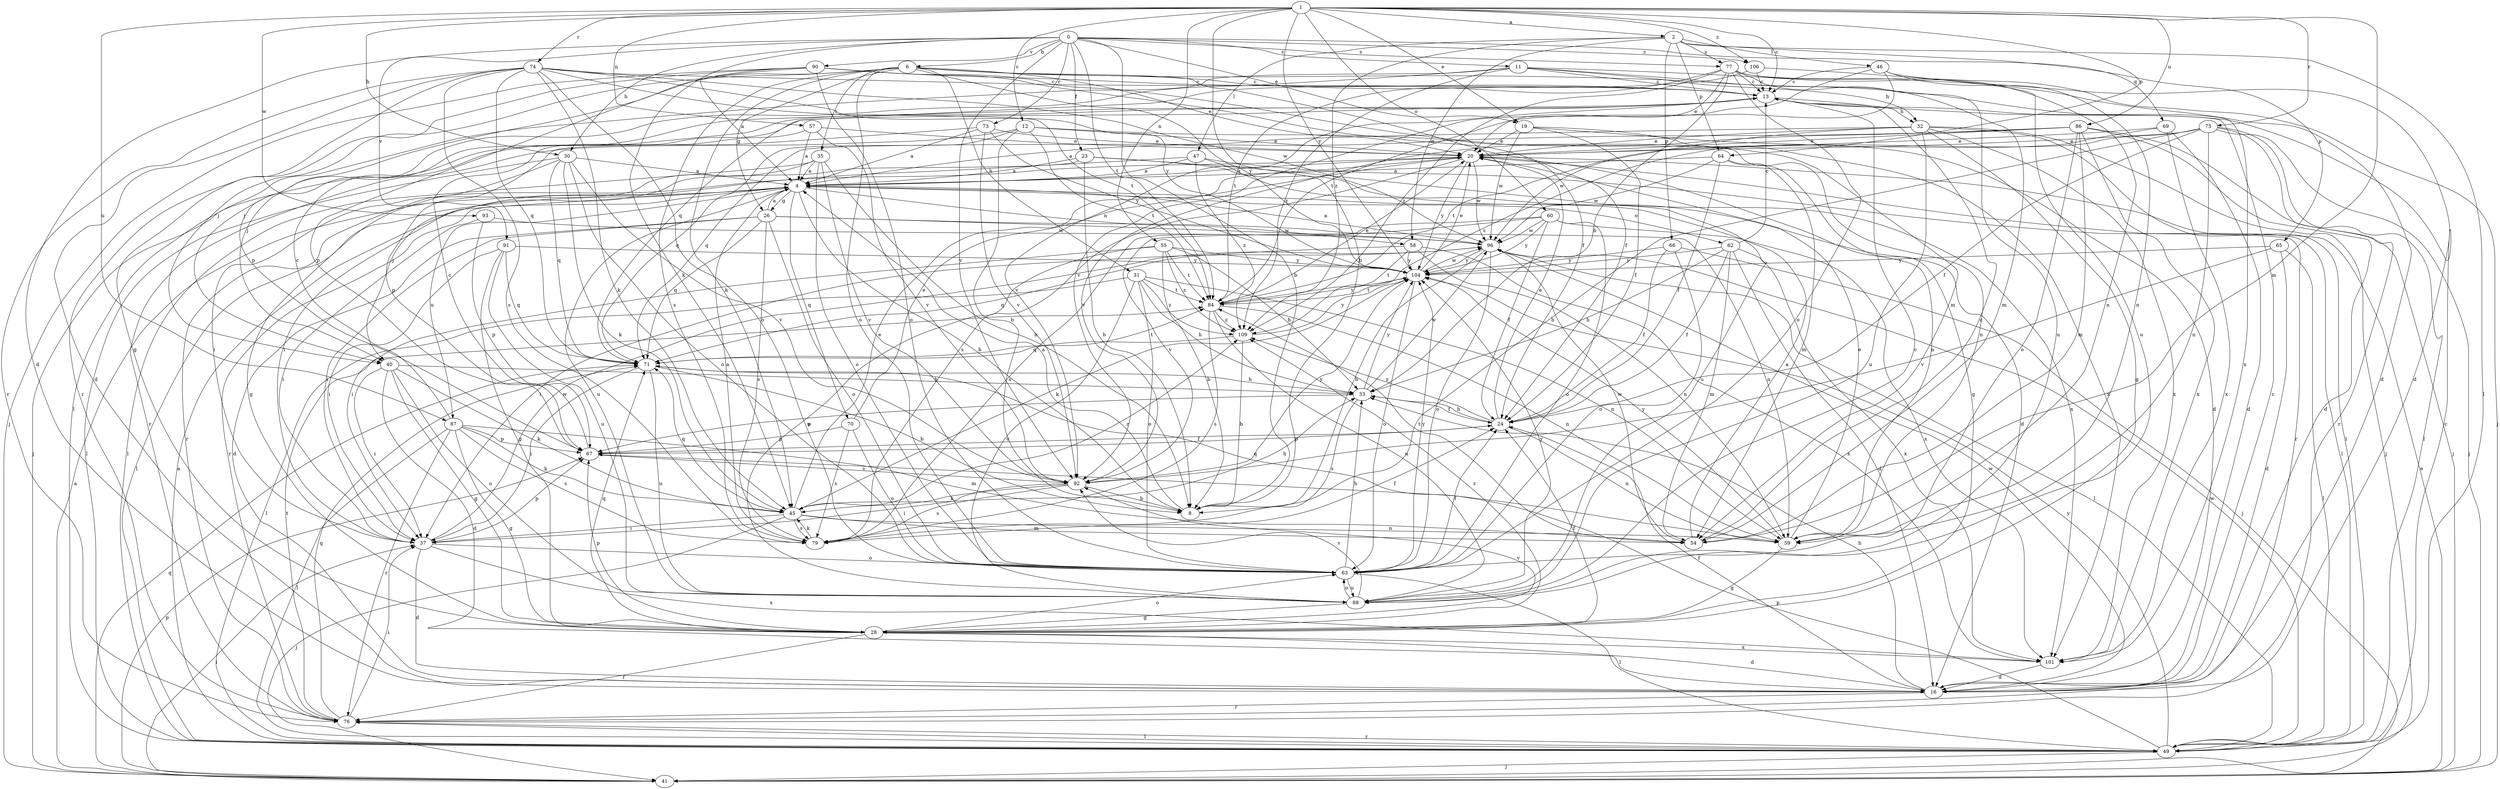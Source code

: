strict digraph  {
0;
1;
2;
4;
6;
8;
11;
12;
13;
16;
19;
20;
23;
24;
26;
28;
30;
31;
32;
33;
35;
37;
40;
41;
45;
46;
47;
49;
54;
55;
57;
58;
59;
60;
62;
63;
64;
65;
66;
67;
69;
70;
71;
73;
74;
75;
76;
77;
79;
84;
86;
87;
88;
90;
91;
92;
93;
96;
101;
104;
106;
109;
0 -> 6  [label=b];
0 -> 8  [label=b];
0 -> 11  [label=c];
0 -> 16  [label=d];
0 -> 19  [label=e];
0 -> 23  [label=f];
0 -> 30  [label=h];
0 -> 45  [label=k];
0 -> 69  [label=q];
0 -> 73  [label=r];
0 -> 77  [label=s];
0 -> 84  [label=t];
0 -> 90  [label=v];
0 -> 91  [label=v];
0 -> 92  [label=v];
0 -> 106  [label=z];
1 -> 2  [label=a];
1 -> 8  [label=b];
1 -> 12  [label=c];
1 -> 13  [label=c];
1 -> 19  [label=e];
1 -> 30  [label=h];
1 -> 54  [label=m];
1 -> 55  [label=n];
1 -> 57  [label=n];
1 -> 60  [label=o];
1 -> 64  [label=p];
1 -> 74  [label=r];
1 -> 75  [label=r];
1 -> 86  [label=u];
1 -> 87  [label=u];
1 -> 93  [label=w];
1 -> 104  [label=y];
1 -> 106  [label=z];
2 -> 46  [label=l];
2 -> 47  [label=l];
2 -> 49  [label=l];
2 -> 58  [label=n];
2 -> 64  [label=p];
2 -> 65  [label=p];
2 -> 66  [label=p];
2 -> 77  [label=s];
2 -> 109  [label=z];
4 -> 8  [label=b];
4 -> 26  [label=g];
4 -> 49  [label=l];
4 -> 58  [label=n];
4 -> 62  [label=o];
4 -> 70  [label=q];
4 -> 76  [label=r];
4 -> 87  [label=u];
4 -> 88  [label=u];
6 -> 13  [label=c];
6 -> 20  [label=e];
6 -> 24  [label=f];
6 -> 26  [label=g];
6 -> 31  [label=h];
6 -> 35  [label=i];
6 -> 40  [label=j];
6 -> 45  [label=k];
6 -> 63  [label=o];
6 -> 67  [label=p];
6 -> 79  [label=s];
6 -> 101  [label=x];
6 -> 104  [label=y];
8 -> 4  [label=a];
11 -> 13  [label=c];
11 -> 32  [label=h];
11 -> 40  [label=j];
11 -> 49  [label=l];
11 -> 54  [label=m];
11 -> 59  [label=n];
11 -> 109  [label=z];
12 -> 8  [label=b];
12 -> 20  [label=e];
12 -> 59  [label=n];
12 -> 71  [label=q];
12 -> 76  [label=r];
12 -> 84  [label=t];
13 -> 32  [label=h];
13 -> 40  [label=j];
13 -> 92  [label=v];
16 -> 13  [label=c];
16 -> 24  [label=f];
16 -> 33  [label=h];
16 -> 76  [label=r];
16 -> 96  [label=w];
19 -> 16  [label=d];
19 -> 20  [label=e];
19 -> 24  [label=f];
19 -> 96  [label=w];
19 -> 101  [label=x];
20 -> 4  [label=a];
20 -> 49  [label=l];
20 -> 59  [label=n];
20 -> 76  [label=r];
20 -> 79  [label=s];
20 -> 96  [label=w];
20 -> 104  [label=y];
23 -> 4  [label=a];
23 -> 8  [label=b];
23 -> 16  [label=d];
23 -> 40  [label=j];
23 -> 101  [label=x];
24 -> 20  [label=e];
24 -> 33  [label=h];
24 -> 59  [label=n];
24 -> 67  [label=p];
24 -> 109  [label=z];
26 -> 4  [label=a];
26 -> 16  [label=d];
26 -> 37  [label=i];
26 -> 59  [label=n];
26 -> 63  [label=o];
26 -> 71  [label=q];
26 -> 79  [label=s];
26 -> 96  [label=w];
28 -> 16  [label=d];
28 -> 24  [label=f];
28 -> 63  [label=o];
28 -> 67  [label=p];
28 -> 71  [label=q];
28 -> 76  [label=r];
28 -> 92  [label=v];
28 -> 101  [label=x];
28 -> 109  [label=z];
30 -> 4  [label=a];
30 -> 28  [label=g];
30 -> 45  [label=k];
30 -> 49  [label=l];
30 -> 63  [label=o];
30 -> 71  [label=q];
30 -> 92  [label=v];
31 -> 33  [label=h];
31 -> 49  [label=l];
31 -> 59  [label=n];
31 -> 63  [label=o];
31 -> 84  [label=t];
31 -> 88  [label=u];
31 -> 109  [label=z];
32 -> 20  [label=e];
32 -> 28  [label=g];
32 -> 41  [label=j];
32 -> 49  [label=l];
32 -> 71  [label=q];
32 -> 88  [label=u];
32 -> 96  [label=w];
32 -> 101  [label=x];
33 -> 24  [label=f];
33 -> 67  [label=p];
33 -> 79  [label=s];
33 -> 96  [label=w];
33 -> 104  [label=y];
35 -> 4  [label=a];
35 -> 8  [label=b];
35 -> 37  [label=i];
35 -> 49  [label=l];
35 -> 63  [label=o];
35 -> 92  [label=v];
37 -> 16  [label=d];
37 -> 63  [label=o];
37 -> 67  [label=p];
37 -> 96  [label=w];
37 -> 101  [label=x];
40 -> 16  [label=d];
40 -> 28  [label=g];
40 -> 33  [label=h];
40 -> 37  [label=i];
40 -> 45  [label=k];
40 -> 88  [label=u];
41 -> 4  [label=a];
41 -> 20  [label=e];
41 -> 37  [label=i];
41 -> 67  [label=p];
41 -> 71  [label=q];
45 -> 20  [label=e];
45 -> 33  [label=h];
45 -> 37  [label=i];
45 -> 41  [label=j];
45 -> 54  [label=m];
45 -> 59  [label=n];
45 -> 71  [label=q];
45 -> 79  [label=s];
45 -> 109  [label=z];
46 -> 13  [label=c];
46 -> 16  [label=d];
46 -> 59  [label=n];
46 -> 84  [label=t];
46 -> 92  [label=v];
47 -> 4  [label=a];
47 -> 37  [label=i];
47 -> 76  [label=r];
47 -> 88  [label=u];
47 -> 109  [label=z];
49 -> 4  [label=a];
49 -> 13  [label=c];
49 -> 41  [label=j];
49 -> 67  [label=p];
49 -> 76  [label=r];
49 -> 96  [label=w];
49 -> 104  [label=y];
54 -> 4  [label=a];
54 -> 13  [label=c];
54 -> 84  [label=t];
54 -> 96  [label=w];
55 -> 8  [label=b];
55 -> 33  [label=h];
55 -> 37  [label=i];
55 -> 84  [label=t];
55 -> 88  [label=u];
55 -> 104  [label=y];
55 -> 109  [label=z];
57 -> 4  [label=a];
57 -> 20  [label=e];
57 -> 67  [label=p];
57 -> 92  [label=v];
58 -> 59  [label=n];
58 -> 71  [label=q];
58 -> 84  [label=t];
58 -> 101  [label=x];
58 -> 104  [label=y];
59 -> 20  [label=e];
59 -> 28  [label=g];
59 -> 71  [label=q];
59 -> 104  [label=y];
60 -> 24  [label=f];
60 -> 63  [label=o];
60 -> 79  [label=s];
60 -> 92  [label=v];
60 -> 96  [label=w];
60 -> 101  [label=x];
60 -> 104  [label=y];
62 -> 13  [label=c];
62 -> 16  [label=d];
62 -> 24  [label=f];
62 -> 33  [label=h];
62 -> 54  [label=m];
62 -> 101  [label=x];
62 -> 104  [label=y];
63 -> 24  [label=f];
63 -> 33  [label=h];
63 -> 49  [label=l];
63 -> 88  [label=u];
63 -> 104  [label=y];
64 -> 4  [label=a];
64 -> 24  [label=f];
64 -> 28  [label=g];
64 -> 54  [label=m];
64 -> 96  [label=w];
65 -> 16  [label=d];
65 -> 49  [label=l];
65 -> 92  [label=v];
65 -> 104  [label=y];
66 -> 24  [label=f];
66 -> 41  [label=j];
66 -> 63  [label=o];
66 -> 104  [label=y];
67 -> 13  [label=c];
67 -> 24  [label=f];
67 -> 92  [label=v];
69 -> 16  [label=d];
69 -> 20  [label=e];
69 -> 84  [label=t];
69 -> 101  [label=x];
70 -> 20  [label=e];
70 -> 63  [label=o];
70 -> 67  [label=p];
70 -> 79  [label=s];
71 -> 8  [label=b];
71 -> 33  [label=h];
71 -> 37  [label=i];
71 -> 84  [label=t];
71 -> 88  [label=u];
73 -> 4  [label=a];
73 -> 20  [label=e];
73 -> 41  [label=j];
73 -> 92  [label=v];
73 -> 104  [label=y];
74 -> 13  [label=c];
74 -> 16  [label=d];
74 -> 28  [label=g];
74 -> 45  [label=k];
74 -> 63  [label=o];
74 -> 71  [label=q];
74 -> 76  [label=r];
74 -> 79  [label=s];
74 -> 84  [label=t];
74 -> 96  [label=w];
74 -> 104  [label=y];
75 -> 8  [label=b];
75 -> 20  [label=e];
75 -> 24  [label=f];
75 -> 41  [label=j];
75 -> 49  [label=l];
75 -> 59  [label=n];
75 -> 76  [label=r];
75 -> 109  [label=z];
76 -> 37  [label=i];
76 -> 49  [label=l];
76 -> 71  [label=q];
76 -> 84  [label=t];
77 -> 13  [label=c];
77 -> 16  [label=d];
77 -> 20  [label=e];
77 -> 33  [label=h];
77 -> 41  [label=j];
77 -> 63  [label=o];
77 -> 84  [label=t];
77 -> 88  [label=u];
77 -> 109  [label=z];
79 -> 4  [label=a];
79 -> 24  [label=f];
79 -> 45  [label=k];
84 -> 20  [label=e];
84 -> 59  [label=n];
84 -> 79  [label=s];
84 -> 88  [label=u];
84 -> 104  [label=y];
84 -> 109  [label=z];
86 -> 4  [label=a];
86 -> 16  [label=d];
86 -> 20  [label=e];
86 -> 41  [label=j];
86 -> 54  [label=m];
86 -> 63  [label=o];
86 -> 92  [label=v];
86 -> 101  [label=x];
87 -> 13  [label=c];
87 -> 28  [label=g];
87 -> 45  [label=k];
87 -> 49  [label=l];
87 -> 54  [label=m];
87 -> 67  [label=p];
87 -> 76  [label=r];
87 -> 79  [label=s];
88 -> 13  [label=c];
88 -> 28  [label=g];
88 -> 63  [label=o];
88 -> 92  [label=v];
88 -> 104  [label=y];
90 -> 4  [label=a];
90 -> 13  [label=c];
90 -> 24  [label=f];
90 -> 41  [label=j];
90 -> 54  [label=m];
90 -> 63  [label=o];
90 -> 67  [label=p];
90 -> 76  [label=r];
91 -> 28  [label=g];
91 -> 37  [label=i];
91 -> 71  [label=q];
91 -> 88  [label=u];
91 -> 104  [label=y];
92 -> 8  [label=b];
92 -> 37  [label=i];
92 -> 45  [label=k];
92 -> 79  [label=s];
92 -> 104  [label=y];
93 -> 37  [label=i];
93 -> 67  [label=p];
93 -> 96  [label=w];
96 -> 4  [label=a];
96 -> 8  [label=b];
96 -> 37  [label=i];
96 -> 49  [label=l];
96 -> 63  [label=o];
96 -> 104  [label=y];
101 -> 16  [label=d];
104 -> 20  [label=e];
104 -> 45  [label=k];
104 -> 63  [label=o];
104 -> 84  [label=t];
104 -> 96  [label=w];
106 -> 13  [label=c];
106 -> 71  [label=q];
106 -> 88  [label=u];
109 -> 8  [label=b];
109 -> 71  [label=q];
109 -> 104  [label=y];
}
